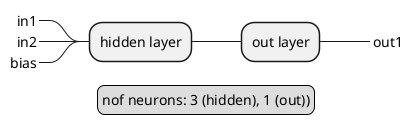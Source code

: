 @startmindmap
'+  N31
'--  N11
'--  N21
'--  N31

* hidden layer
** out layer
***_ out1

left side

**_ in1
**_ in2
**_ bias


legend
nof neurons: 3 (hidden), 1 (out))
endlegend


@endmindmap